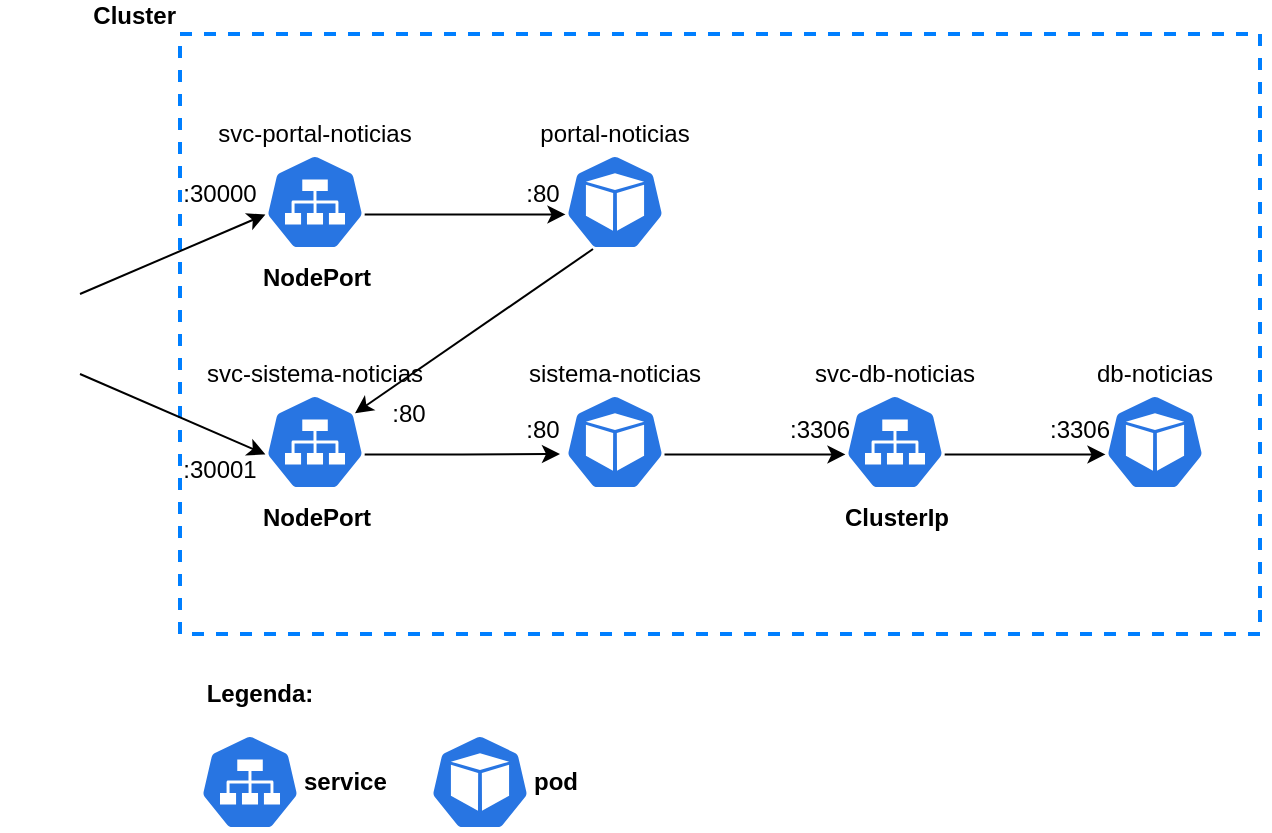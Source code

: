 <mxfile version="14.7.2" type="device"><diagram id="7hWbBM39KNCNL72L9jB9" name="Page-1"><mxGraphModel dx="782" dy="412" grid="1" gridSize="10" guides="1" tooltips="1" connect="1" arrows="1" fold="1" page="1" pageScale="1" pageWidth="1169" pageHeight="827" math="0" shadow="0"><root><mxCell id="0"/><mxCell id="1" parent="0"/><mxCell id="TaBkYwNEs3NZhk1VDinD-28" value="Cluster" style="rounded=0;whiteSpace=wrap;html=1;fillColor=none;fontStyle=1;labelPosition=left;verticalLabelPosition=top;align=right;verticalAlign=bottom;dashed=1;strokeWidth=2;strokeColor=#007FFF;" vertex="1" parent="1"><mxGeometry x="300" y="150" width="540" height="300" as="geometry"/></mxCell><mxCell id="TaBkYwNEs3NZhk1VDinD-12" value="" style="group" vertex="1" connectable="0" parent="1"><mxGeometry x="460" y="190" width="115" height="68" as="geometry"/></mxCell><mxCell id="TaBkYwNEs3NZhk1VDinD-9" value="" style="html=1;dashed=0;whitespace=wrap;fillColor=#2875E2;strokeColor=#ffffff;points=[[0.005,0.63,0],[0.1,0.2,0],[0.9,0.2,0],[0.5,0,0],[0.995,0.63,0],[0.72,0.99,0],[0.5,1,0],[0.28,0.99,0]];shape=mxgraph.kubernetes.icon;prIcon=pod;labelPosition=center;verticalLabelPosition=bottom;align=center;verticalAlign=top;fontStyle=1" vertex="1" parent="TaBkYwNEs3NZhk1VDinD-12"><mxGeometry x="32.5" y="20" width="50" height="48" as="geometry"/></mxCell><mxCell id="TaBkYwNEs3NZhk1VDinD-10" value="portal-noticias" style="text;html=1;strokeColor=none;fillColor=none;align=center;verticalAlign=middle;whiteSpace=wrap;rounded=0;" vertex="1" parent="TaBkYwNEs3NZhk1VDinD-12"><mxGeometry width="115" height="20" as="geometry"/></mxCell><mxCell id="TaBkYwNEs3NZhk1VDinD-14" value="" style="group" vertex="1" connectable="0" parent="1"><mxGeometry x="460" y="310" width="115" height="68" as="geometry"/></mxCell><mxCell id="TaBkYwNEs3NZhk1VDinD-15" value="" style="html=1;dashed=0;whitespace=wrap;fillColor=#2875E2;strokeColor=#ffffff;points=[[0.005,0.63,0],[0.1,0.2,0],[0.9,0.2,0],[0.5,0,0],[0.995,0.63,0],[0.72,0.99,0],[0.5,1,0],[0.28,0.99,0]];shape=mxgraph.kubernetes.icon;prIcon=pod;labelPosition=center;verticalLabelPosition=bottom;align=center;verticalAlign=top;fontStyle=1" vertex="1" parent="TaBkYwNEs3NZhk1VDinD-14"><mxGeometry x="32.5" y="20" width="50" height="48" as="geometry"/></mxCell><mxCell id="TaBkYwNEs3NZhk1VDinD-16" value="sistema-noticias" style="text;html=1;strokeColor=none;fillColor=none;align=center;verticalAlign=middle;whiteSpace=wrap;rounded=0;" vertex="1" parent="TaBkYwNEs3NZhk1VDinD-14"><mxGeometry width="115" height="20" as="geometry"/></mxCell><mxCell id="TaBkYwNEs3NZhk1VDinD-20" value="" style="group" vertex="1" connectable="0" parent="1"><mxGeometry x="730" y="310" width="115" height="68" as="geometry"/></mxCell><mxCell id="TaBkYwNEs3NZhk1VDinD-21" value="" style="html=1;dashed=0;whitespace=wrap;fillColor=#2875E2;strokeColor=#ffffff;points=[[0.005,0.63,0],[0.1,0.2,0],[0.9,0.2,0],[0.5,0,0],[0.995,0.63,0],[0.72,0.99,0],[0.5,1,0],[0.28,0.99,0]];shape=mxgraph.kubernetes.icon;prIcon=pod;labelPosition=center;verticalLabelPosition=bottom;align=center;verticalAlign=top;fontStyle=1" vertex="1" parent="TaBkYwNEs3NZhk1VDinD-20"><mxGeometry x="32.5" y="20" width="50" height="48" as="geometry"/></mxCell><mxCell id="TaBkYwNEs3NZhk1VDinD-22" value="db-noticias" style="text;html=1;strokeColor=none;fillColor=none;align=center;verticalAlign=middle;whiteSpace=wrap;rounded=0;" vertex="1" parent="TaBkYwNEs3NZhk1VDinD-20"><mxGeometry width="115" height="20" as="geometry"/></mxCell><mxCell id="TaBkYwNEs3NZhk1VDinD-24" style="edgeStyle=orthogonalEdgeStyle;rounded=0;orthogonalLoop=1;jettySize=auto;html=1;exitX=0.995;exitY=0.63;exitDx=0;exitDy=0;exitPerimeter=0;" edge="1" parent="1" source="TaBkYwNEs3NZhk1VDinD-1"><mxGeometry relative="1" as="geometry"><mxPoint x="490" y="360" as="targetPoint"/></mxGeometry></mxCell><mxCell id="TaBkYwNEs3NZhk1VDinD-25" style="edgeStyle=orthogonalEdgeStyle;rounded=0;orthogonalLoop=1;jettySize=auto;html=1;exitX=0.995;exitY=0.63;exitDx=0;exitDy=0;exitPerimeter=0;entryX=0.005;entryY=0.63;entryDx=0;entryDy=0;entryPerimeter=0;" edge="1" parent="1" source="TaBkYwNEs3NZhk1VDinD-15" target="TaBkYwNEs3NZhk1VDinD-18"><mxGeometry relative="1" as="geometry"/></mxCell><mxCell id="TaBkYwNEs3NZhk1VDinD-26" style="edgeStyle=orthogonalEdgeStyle;rounded=0;orthogonalLoop=1;jettySize=auto;html=1;exitX=0.995;exitY=0.63;exitDx=0;exitDy=0;exitPerimeter=0;entryX=0.005;entryY=0.63;entryDx=0;entryDy=0;entryPerimeter=0;" edge="1" parent="1" source="TaBkYwNEs3NZhk1VDinD-18" target="TaBkYwNEs3NZhk1VDinD-21"><mxGeometry relative="1" as="geometry"/></mxCell><mxCell id="TaBkYwNEs3NZhk1VDinD-27" style="edgeStyle=orthogonalEdgeStyle;rounded=0;orthogonalLoop=1;jettySize=auto;html=1;exitX=0.995;exitY=0.63;exitDx=0;exitDy=0;exitPerimeter=0;entryX=0.005;entryY=0.63;entryDx=0;entryDy=0;entryPerimeter=0;" edge="1" parent="1" source="TaBkYwNEs3NZhk1VDinD-6" target="TaBkYwNEs3NZhk1VDinD-9"><mxGeometry relative="1" as="geometry"/></mxCell><mxCell id="TaBkYwNEs3NZhk1VDinD-29" value="" style="shape=image;html=1;verticalAlign=top;verticalLabelPosition=bottom;labelBackgroundColor=#ffffff;imageAspect=0;aspect=fixed;image=https://cdn4.iconfinder.com/data/icons/iconsimple-logotypes/512/google_chrome-128.png;dashed=1;strokeColor=#007FFF;fillColor=none;" vertex="1" parent="1"><mxGeometry x="210" y="280" width="40" height="40" as="geometry"/></mxCell><mxCell id="TaBkYwNEs3NZhk1VDinD-31" value="" style="endArrow=classic;html=1;exitX=1;exitY=0;exitDx=0;exitDy=0;entryX=0.005;entryY=0.63;entryDx=0;entryDy=0;entryPerimeter=0;" edge="1" parent="1" source="TaBkYwNEs3NZhk1VDinD-29" target="TaBkYwNEs3NZhk1VDinD-6"><mxGeometry width="50" height="50" relative="1" as="geometry"><mxPoint x="230" y="249" as="sourcePoint"/><mxPoint x="340" y="250" as="targetPoint"/></mxGeometry></mxCell><mxCell id="TaBkYwNEs3NZhk1VDinD-32" value="" style="endArrow=classic;html=1;exitX=1;exitY=1;exitDx=0;exitDy=0;entryX=0.005;entryY=0.63;entryDx=0;entryDy=0;entryPerimeter=0;" edge="1" parent="1" source="TaBkYwNEs3NZhk1VDinD-29" target="TaBkYwNEs3NZhk1VDinD-1"><mxGeometry width="50" height="50" relative="1" as="geometry"><mxPoint x="260" y="290" as="sourcePoint"/><mxPoint x="330" y="354" as="targetPoint"/></mxGeometry></mxCell><mxCell id="TaBkYwNEs3NZhk1VDinD-34" value=":30000" style="text;html=1;strokeColor=none;fillColor=none;align=center;verticalAlign=middle;whiteSpace=wrap;rounded=0;dashed=1;" vertex="1" parent="1"><mxGeometry x="300" y="220" width="40" height="20" as="geometry"/></mxCell><mxCell id="TaBkYwNEs3NZhk1VDinD-35" value=":30001" style="text;html=1;strokeColor=none;fillColor=none;align=center;verticalAlign=middle;whiteSpace=wrap;rounded=0;dashed=1;" vertex="1" parent="1"><mxGeometry x="300" y="358" width="40" height="20" as="geometry"/></mxCell><mxCell id="TaBkYwNEs3NZhk1VDinD-36" value=":80" style="text;html=1;strokeColor=none;fillColor=none;align=center;verticalAlign=middle;whiteSpace=wrap;rounded=0;dashed=1;" vertex="1" parent="1"><mxGeometry x="470" y="220" width="22.5" height="20" as="geometry"/></mxCell><mxCell id="TaBkYwNEs3NZhk1VDinD-37" value=":80" style="text;html=1;strokeColor=none;fillColor=none;align=center;verticalAlign=middle;whiteSpace=wrap;rounded=0;dashed=1;" vertex="1" parent="1"><mxGeometry x="470" y="338" width="22.5" height="20" as="geometry"/></mxCell><mxCell id="TaBkYwNEs3NZhk1VDinD-38" value=":3306" style="text;html=1;strokeColor=none;fillColor=none;align=center;verticalAlign=middle;whiteSpace=wrap;rounded=0;dashed=1;" vertex="1" parent="1"><mxGeometry x="600" y="338" width="40" height="20" as="geometry"/></mxCell><mxCell id="TaBkYwNEs3NZhk1VDinD-39" value=":3306" style="text;html=1;strokeColor=none;fillColor=none;align=center;verticalAlign=middle;whiteSpace=wrap;rounded=0;dashed=1;" vertex="1" parent="1"><mxGeometry x="730" y="338" width="40" height="20" as="geometry"/></mxCell><mxCell id="TaBkYwNEs3NZhk1VDinD-42" value="" style="group" vertex="1" connectable="0" parent="1"><mxGeometry x="600" y="310" width="115" height="68" as="geometry"/></mxCell><mxCell id="TaBkYwNEs3NZhk1VDinD-18" value="ClusterIp" style="html=1;dashed=0;whitespace=wrap;fillColor=#2875E2;strokeColor=#ffffff;points=[[0.005,0.63,0],[0.1,0.2,0],[0.9,0.2,0],[0.5,0,0],[0.995,0.63,0],[0.72,0.99,0],[0.5,1,0],[0.28,0.99,0]];shape=mxgraph.kubernetes.icon;prIcon=svc;fontStyle=1;labelPosition=center;verticalLabelPosition=bottom;align=center;verticalAlign=top;" vertex="1" parent="TaBkYwNEs3NZhk1VDinD-42"><mxGeometry x="32.5" y="20" width="50" height="48" as="geometry"/></mxCell><mxCell id="TaBkYwNEs3NZhk1VDinD-19" value="svc-db-noticias" style="text;html=1;strokeColor=none;fillColor=none;align=center;verticalAlign=middle;whiteSpace=wrap;rounded=0;" vertex="1" parent="TaBkYwNEs3NZhk1VDinD-42"><mxGeometry width="115" height="20" as="geometry"/></mxCell><mxCell id="TaBkYwNEs3NZhk1VDinD-43" value="" style="group" vertex="1" connectable="0" parent="1"><mxGeometry x="310" y="310" width="115" height="68" as="geometry"/></mxCell><mxCell id="TaBkYwNEs3NZhk1VDinD-1" value="&lt;span style=&quot;font-weight: 700&quot;&gt;NodePort&lt;/span&gt;" style="html=1;dashed=0;whitespace=wrap;fillColor=#2875E2;strokeColor=#ffffff;points=[[0.005,0.63,0],[0.1,0.2,0],[0.9,0.2,0],[0.5,0,0],[0.995,0.63,0],[0.72,0.99,0],[0.5,1,0],[0.28,0.99,0]];shape=mxgraph.kubernetes.icon;prIcon=svc;fontStyle=1;labelPosition=center;verticalLabelPosition=bottom;align=center;verticalAlign=top;" vertex="1" parent="TaBkYwNEs3NZhk1VDinD-43"><mxGeometry x="32.5" y="20" width="50" height="48" as="geometry"/></mxCell><mxCell id="TaBkYwNEs3NZhk1VDinD-2" value="svc-sistema-noticias" style="text;html=1;strokeColor=none;fillColor=none;align=center;verticalAlign=middle;whiteSpace=wrap;rounded=0;" vertex="1" parent="TaBkYwNEs3NZhk1VDinD-43"><mxGeometry width="115" height="20" as="geometry"/></mxCell><mxCell id="TaBkYwNEs3NZhk1VDinD-52" value=":80" style="text;html=1;strokeColor=none;fillColor=none;align=center;verticalAlign=middle;whiteSpace=wrap;rounded=0;dashed=1;" vertex="1" parent="TaBkYwNEs3NZhk1VDinD-43"><mxGeometry x="92.5" y="20" width="22.5" height="20" as="geometry"/></mxCell><mxCell id="TaBkYwNEs3NZhk1VDinD-44" value="" style="group" vertex="1" connectable="0" parent="1"><mxGeometry x="310" y="190" width="115" height="68" as="geometry"/></mxCell><mxCell id="TaBkYwNEs3NZhk1VDinD-6" value="&lt;span style=&quot;font-weight: 700&quot;&gt;NodePort&lt;/span&gt;" style="html=1;dashed=0;whitespace=wrap;fillColor=#2875E2;strokeColor=#ffffff;points=[[0.005,0.63,0],[0.1,0.2,0],[0.9,0.2,0],[0.5,0,0],[0.995,0.63,0],[0.72,0.99,0],[0.5,1,0],[0.28,0.99,0]];shape=mxgraph.kubernetes.icon;prIcon=svc;fontStyle=1;labelPosition=center;verticalLabelPosition=bottom;align=center;verticalAlign=top;" vertex="1" parent="TaBkYwNEs3NZhk1VDinD-44"><mxGeometry x="32.5" y="20" width="50" height="48" as="geometry"/></mxCell><mxCell id="TaBkYwNEs3NZhk1VDinD-7" value="svc-portal-noticias" style="text;html=1;strokeColor=none;fillColor=none;align=center;verticalAlign=middle;whiteSpace=wrap;rounded=0;" vertex="1" parent="TaBkYwNEs3NZhk1VDinD-44"><mxGeometry width="115" height="20" as="geometry"/></mxCell><mxCell id="TaBkYwNEs3NZhk1VDinD-45" value="service" style="html=1;dashed=0;whitespace=wrap;fillColor=#2875E2;strokeColor=#ffffff;points=[[0.005,0.63,0],[0.1,0.2,0],[0.9,0.2,0],[0.5,0,0],[0.995,0.63,0],[0.72,0.99,0],[0.5,1,0],[0.28,0.99,0]];shape=mxgraph.kubernetes.icon;prIcon=svc;labelPosition=right;verticalLabelPosition=middle;align=left;verticalAlign=middle;fontStyle=1" vertex="1" parent="1"><mxGeometry x="310" y="500" width="50" height="48" as="geometry"/></mxCell><mxCell id="TaBkYwNEs3NZhk1VDinD-46" value="pod" style="html=1;dashed=0;whitespace=wrap;fillColor=#2875E2;strokeColor=#ffffff;points=[[0.005,0.63,0],[0.1,0.2,0],[0.9,0.2,0],[0.5,0,0],[0.995,0.63,0],[0.72,0.99,0],[0.5,1,0],[0.28,0.99,0]];shape=mxgraph.kubernetes.icon;prIcon=pod;labelPosition=right;verticalLabelPosition=middle;align=left;verticalAlign=middle;fontStyle=1" vertex="1" parent="1"><mxGeometry x="425" y="500" width="50" height="48" as="geometry"/></mxCell><mxCell id="TaBkYwNEs3NZhk1VDinD-47" value="Legenda:" style="text;html=1;strokeColor=none;fillColor=none;align=center;verticalAlign=middle;whiteSpace=wrap;rounded=0;dashed=1;fontStyle=1" vertex="1" parent="1"><mxGeometry x="320" y="470" width="40" height="20" as="geometry"/></mxCell><mxCell id="TaBkYwNEs3NZhk1VDinD-50" value="" style="endArrow=classic;html=1;entryX=0.9;entryY=0.2;entryDx=0;entryDy=0;entryPerimeter=0;exitX=0.28;exitY=0.99;exitDx=0;exitDy=0;exitPerimeter=0;" edge="1" parent="1" source="TaBkYwNEs3NZhk1VDinD-9" target="TaBkYwNEs3NZhk1VDinD-1"><mxGeometry width="50" height="50" relative="1" as="geometry"><mxPoint x="590" y="270" as="sourcePoint"/><mxPoint x="640" y="220" as="targetPoint"/></mxGeometry></mxCell></root></mxGraphModel></diagram></mxfile>